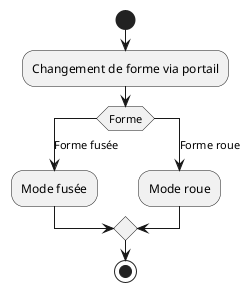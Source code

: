 @startuml sub-forme

start
:Changement de forme via portail;
switch (Forme)
  case (Forme fusée)
    :Mode fusée;
  case (Forme roue)
    :Mode roue;
endswitch
stop

@enduml
